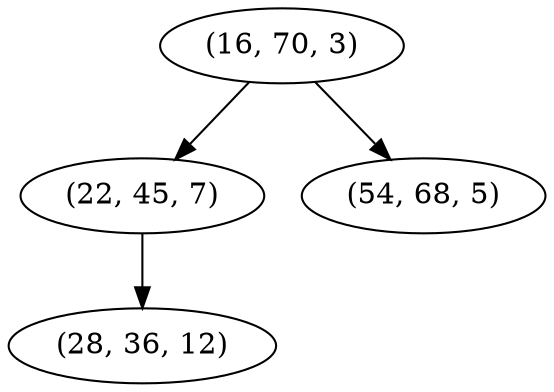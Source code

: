digraph tree {
    "(16, 70, 3)";
    "(22, 45, 7)";
    "(28, 36, 12)";
    "(54, 68, 5)";
    "(16, 70, 3)" -> "(22, 45, 7)";
    "(16, 70, 3)" -> "(54, 68, 5)";
    "(22, 45, 7)" -> "(28, 36, 12)";
}
